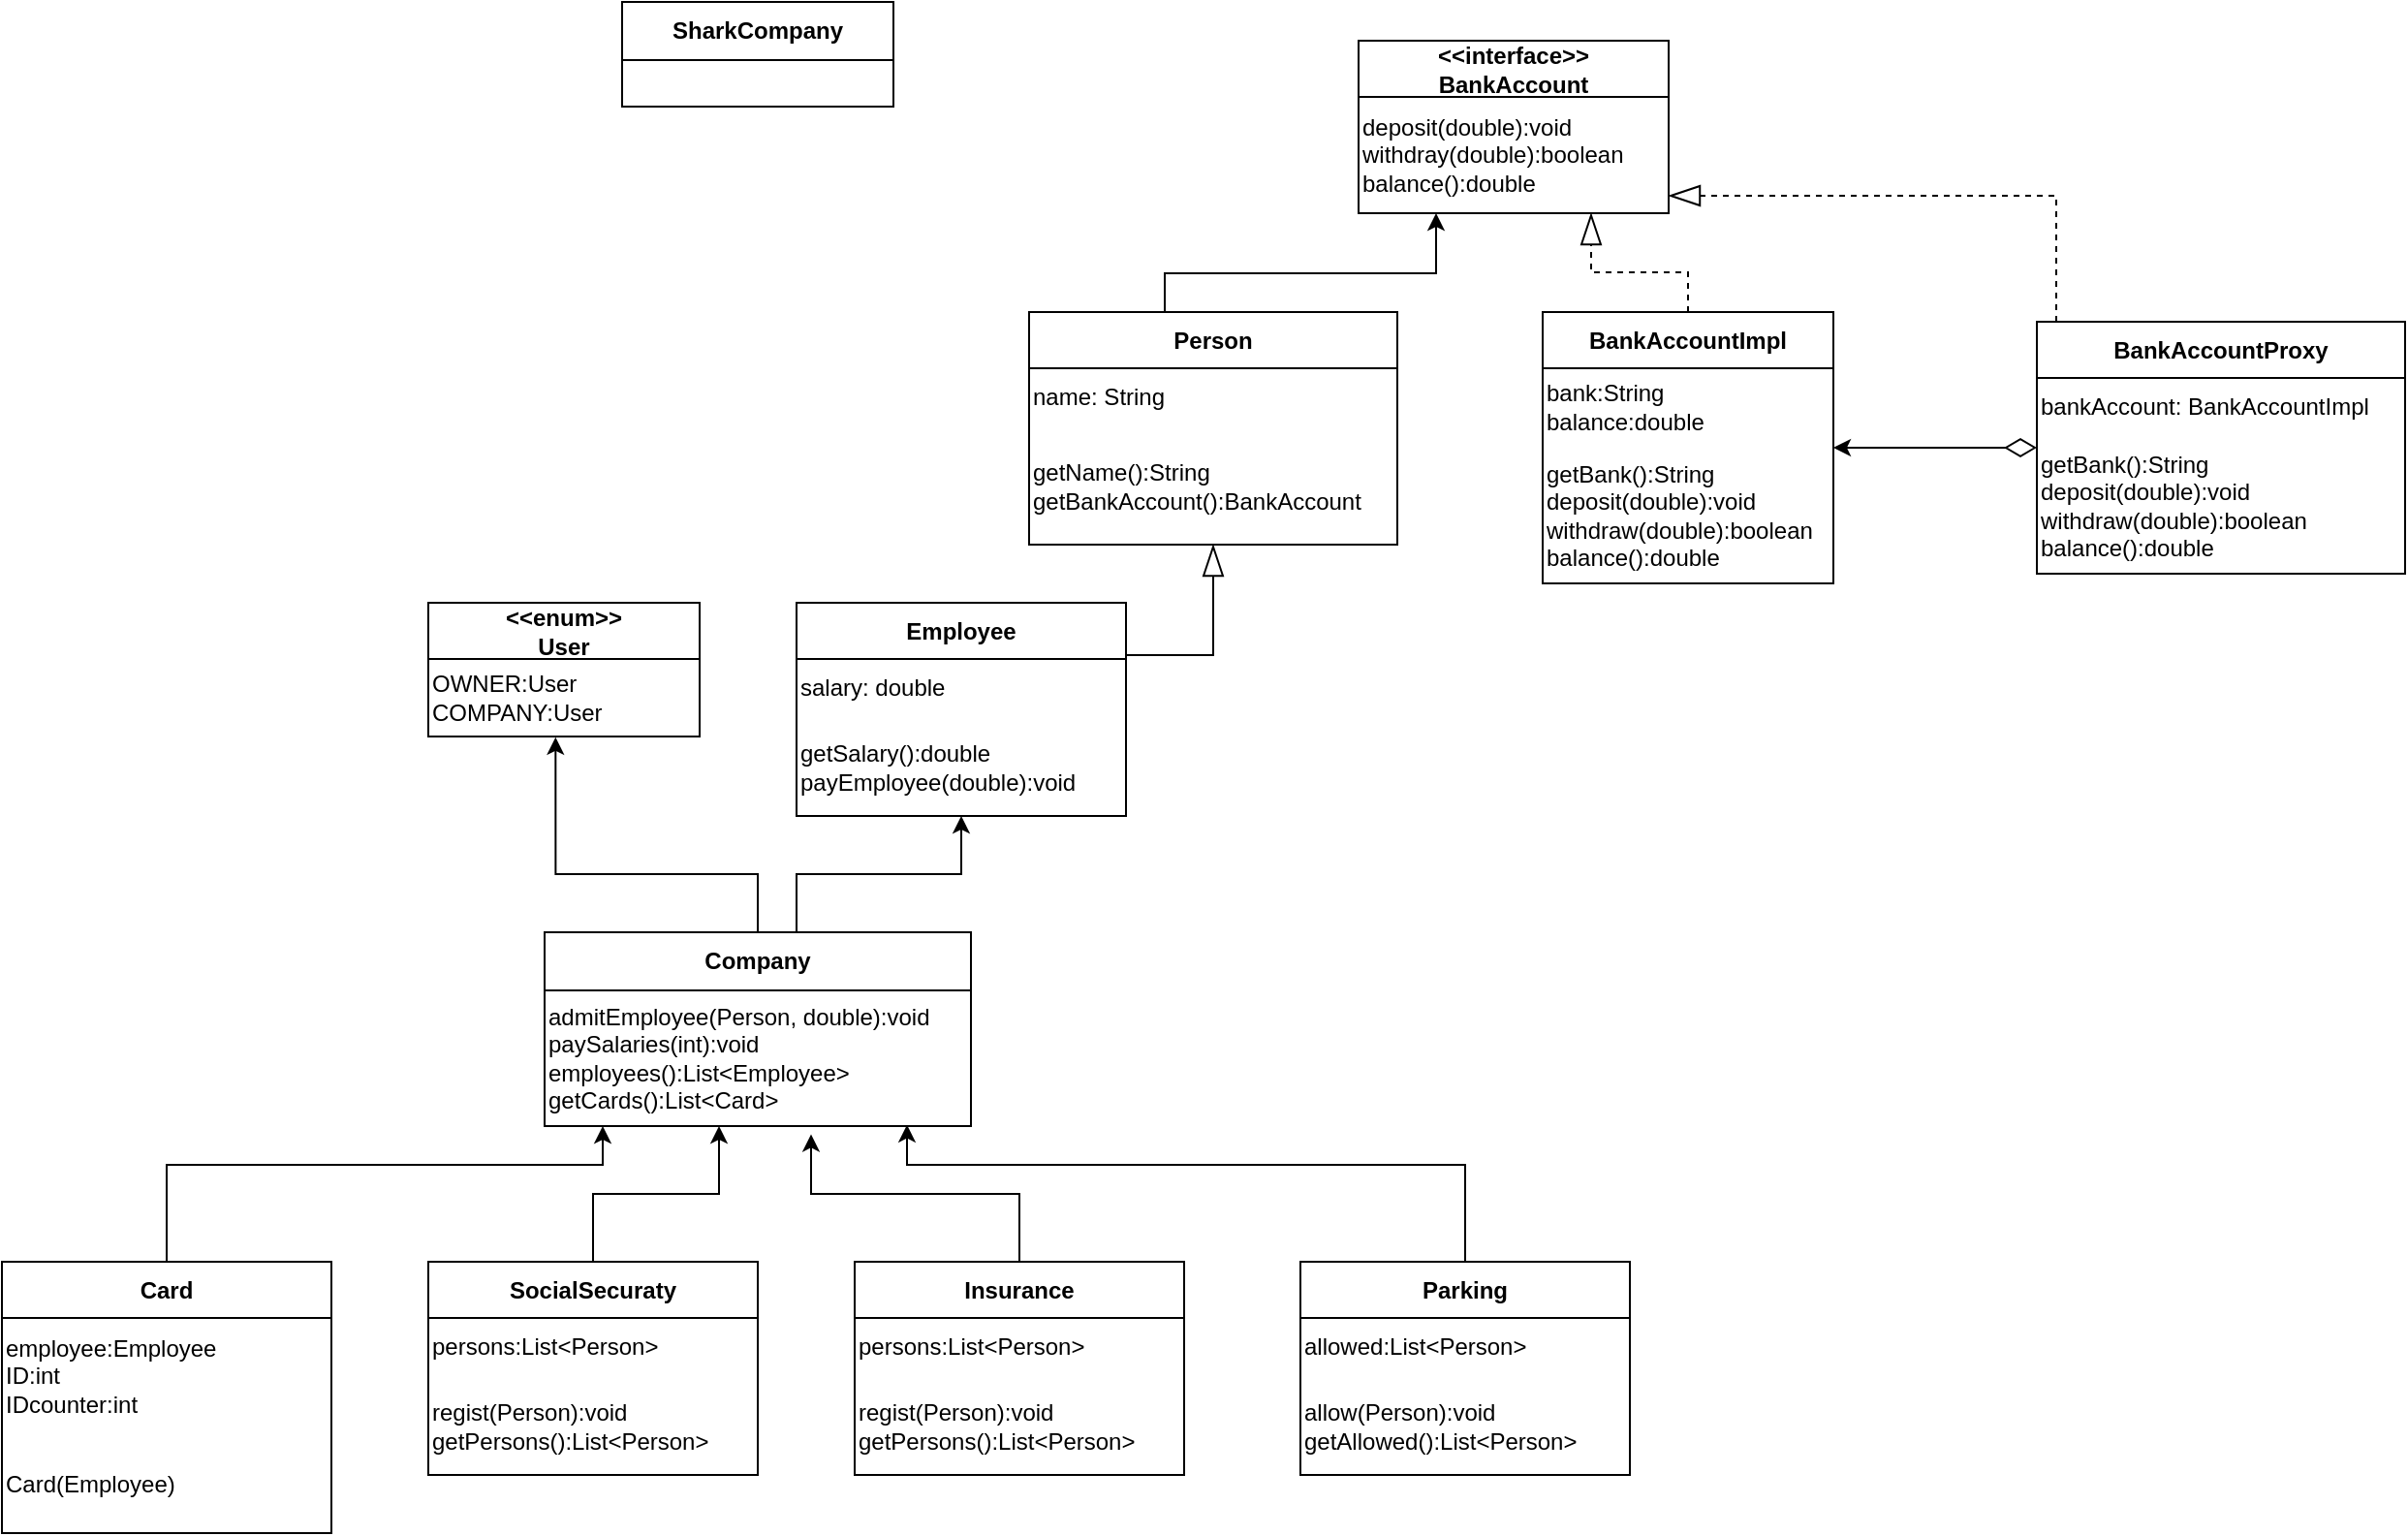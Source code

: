 <mxfile version="21.2.6" type="device">
  <diagram name="Página-1" id="D9uvFfJgS77YhNUM_sig">
    <mxGraphModel dx="2219" dy="545" grid="1" gridSize="10" guides="1" tooltips="1" connect="1" arrows="1" fold="1" page="1" pageScale="1" pageWidth="1169" pageHeight="827" math="0" shadow="0">
      <root>
        <mxCell id="0" />
        <mxCell id="1" parent="0" />
        <mxCell id="Nxu_kNcdlmn7Z0-VwIOJ-1" value="&amp;lt;&amp;lt;interface&amp;gt;&amp;gt;&lt;br&gt;BankAccount" style="swimlane;fontStyle=1;align=center;verticalAlign=middle;childLayout=stackLayout;horizontal=1;startSize=29;horizontalStack=0;resizeParent=1;resizeParentMax=0;resizeLast=0;collapsible=0;marginBottom=0;html=1;whiteSpace=wrap;" vertex="1" parent="1">
          <mxGeometry x="490" y="80" width="160" height="89" as="geometry" />
        </mxCell>
        <mxCell id="Nxu_kNcdlmn7Z0-VwIOJ-2" value="deposit(double):void&lt;br&gt;withdray(double):boolean&lt;br&gt;balance():double" style="text;html=1;align=left;verticalAlign=middle;resizable=0;points=[];autosize=1;strokeColor=none;fillColor=none;" vertex="1" parent="Nxu_kNcdlmn7Z0-VwIOJ-1">
          <mxGeometry y="29" width="160" height="60" as="geometry" />
        </mxCell>
        <mxCell id="Nxu_kNcdlmn7Z0-VwIOJ-3" style="edgeStyle=orthogonalEdgeStyle;rounded=0;orthogonalLoop=1;jettySize=auto;html=1;entryX=0.75;entryY=1;entryDx=0;entryDy=0;dashed=1;endArrow=blockThin;endFill=0;endSize=14;" edge="1" parent="1" source="Nxu_kNcdlmn7Z0-VwIOJ-4" target="Nxu_kNcdlmn7Z0-VwIOJ-1">
          <mxGeometry relative="1" as="geometry" />
        </mxCell>
        <mxCell id="Nxu_kNcdlmn7Z0-VwIOJ-4" value="BankAccountImpl" style="swimlane;fontStyle=1;align=center;verticalAlign=middle;childLayout=stackLayout;horizontal=1;startSize=29;horizontalStack=0;resizeParent=1;resizeParentMax=0;resizeLast=0;collapsible=0;marginBottom=0;html=1;whiteSpace=wrap;" vertex="1" parent="1">
          <mxGeometry x="585" y="220" width="150" height="140" as="geometry" />
        </mxCell>
        <mxCell id="Nxu_kNcdlmn7Z0-VwIOJ-5" value="bank:String&lt;br&gt;balance:double" style="text;html=1;align=left;verticalAlign=middle;resizable=0;points=[];autosize=1;strokeColor=none;fillColor=none;" vertex="1" parent="Nxu_kNcdlmn7Z0-VwIOJ-4">
          <mxGeometry y="29" width="150" height="40" as="geometry" />
        </mxCell>
        <mxCell id="Nxu_kNcdlmn7Z0-VwIOJ-6" value="getBank():String&lt;br&gt;deposit(double):void&lt;br&gt;withdraw(double):boolean&lt;br&gt;balance():double&lt;br&gt;" style="text;html=1;strokeColor=none;fillColor=none;align=left;verticalAlign=middle;whiteSpace=wrap;rounded=0;" vertex="1" parent="Nxu_kNcdlmn7Z0-VwIOJ-4">
          <mxGeometry y="69" width="150" height="71" as="geometry" />
        </mxCell>
        <mxCell id="Nxu_kNcdlmn7Z0-VwIOJ-7" style="edgeStyle=orthogonalEdgeStyle;rounded=0;orthogonalLoop=1;jettySize=auto;html=1;dashed=1;endArrow=blockThin;endFill=0;endSize=14;" edge="1" parent="1" source="Nxu_kNcdlmn7Z0-VwIOJ-9" target="Nxu_kNcdlmn7Z0-VwIOJ-1">
          <mxGeometry relative="1" as="geometry">
            <Array as="points">
              <mxPoint x="850" y="160" />
              <mxPoint x="620" y="160" />
            </Array>
          </mxGeometry>
        </mxCell>
        <mxCell id="Nxu_kNcdlmn7Z0-VwIOJ-8" style="edgeStyle=orthogonalEdgeStyle;rounded=0;orthogonalLoop=1;jettySize=auto;html=1;entryX=1;entryY=0.5;entryDx=0;entryDy=0;startArrow=diamondThin;startFill=0;startSize=14;" edge="1" parent="1" source="Nxu_kNcdlmn7Z0-VwIOJ-9" target="Nxu_kNcdlmn7Z0-VwIOJ-4">
          <mxGeometry relative="1" as="geometry" />
        </mxCell>
        <mxCell id="Nxu_kNcdlmn7Z0-VwIOJ-9" value="BankAccountProxy" style="swimlane;fontStyle=1;align=center;verticalAlign=middle;childLayout=stackLayout;horizontal=1;startSize=29;horizontalStack=0;resizeParent=1;resizeParentMax=0;resizeLast=0;collapsible=0;marginBottom=0;html=1;whiteSpace=wrap;" vertex="1" parent="1">
          <mxGeometry x="840" y="225" width="190" height="130" as="geometry" />
        </mxCell>
        <mxCell id="Nxu_kNcdlmn7Z0-VwIOJ-10" value="bankAccount: BankAccountImpl" style="text;html=1;align=left;verticalAlign=middle;resizable=0;points=[];autosize=1;strokeColor=none;fillColor=none;" vertex="1" parent="Nxu_kNcdlmn7Z0-VwIOJ-9">
          <mxGeometry y="29" width="190" height="30" as="geometry" />
        </mxCell>
        <mxCell id="Nxu_kNcdlmn7Z0-VwIOJ-11" value="getBank():String&lt;br style=&quot;border-color: var(--border-color);&quot;&gt;deposit(double):void&lt;br style=&quot;border-color: var(--border-color);&quot;&gt;withdraw(double):boolean&lt;br style=&quot;border-color: var(--border-color);&quot;&gt;balance():double" style="text;html=1;strokeColor=none;fillColor=none;align=left;verticalAlign=middle;whiteSpace=wrap;rounded=0;" vertex="1" parent="Nxu_kNcdlmn7Z0-VwIOJ-9">
          <mxGeometry y="59" width="190" height="71" as="geometry" />
        </mxCell>
        <mxCell id="Nxu_kNcdlmn7Z0-VwIOJ-12" style="edgeStyle=orthogonalEdgeStyle;rounded=0;orthogonalLoop=1;jettySize=auto;html=1;entryX=0.25;entryY=1;entryDx=0;entryDy=0;" edge="1" parent="1" source="Nxu_kNcdlmn7Z0-VwIOJ-13" target="Nxu_kNcdlmn7Z0-VwIOJ-1">
          <mxGeometry relative="1" as="geometry">
            <Array as="points">
              <mxPoint x="390" y="200" />
              <mxPoint x="530" y="200" />
            </Array>
          </mxGeometry>
        </mxCell>
        <mxCell id="Nxu_kNcdlmn7Z0-VwIOJ-13" value="Person" style="swimlane;fontStyle=1;align=center;verticalAlign=middle;childLayout=stackLayout;horizontal=1;startSize=29;horizontalStack=0;resizeParent=1;resizeParentMax=0;resizeLast=0;collapsible=0;marginBottom=0;html=1;whiteSpace=wrap;" vertex="1" parent="1">
          <mxGeometry x="320" y="220" width="190" height="120" as="geometry" />
        </mxCell>
        <mxCell id="Nxu_kNcdlmn7Z0-VwIOJ-14" value="name: String" style="text;html=1;align=left;verticalAlign=middle;resizable=0;points=[];autosize=1;strokeColor=none;fillColor=none;" vertex="1" parent="Nxu_kNcdlmn7Z0-VwIOJ-13">
          <mxGeometry y="29" width="190" height="30" as="geometry" />
        </mxCell>
        <mxCell id="Nxu_kNcdlmn7Z0-VwIOJ-15" value="getName():String&lt;br&gt;getBankAccount():BankAccount" style="text;html=1;strokeColor=none;fillColor=none;align=left;verticalAlign=middle;whiteSpace=wrap;rounded=0;" vertex="1" parent="Nxu_kNcdlmn7Z0-VwIOJ-13">
          <mxGeometry y="59" width="190" height="61" as="geometry" />
        </mxCell>
        <mxCell id="Nxu_kNcdlmn7Z0-VwIOJ-16" style="edgeStyle=orthogonalEdgeStyle;rounded=0;orthogonalLoop=1;jettySize=auto;html=1;entryX=0.5;entryY=1;entryDx=0;entryDy=0;endArrow=blockThin;endFill=0;endSize=14;" edge="1" parent="1" source="Nxu_kNcdlmn7Z0-VwIOJ-17" target="Nxu_kNcdlmn7Z0-VwIOJ-13">
          <mxGeometry relative="1" as="geometry">
            <Array as="points">
              <mxPoint x="415" y="397" />
            </Array>
          </mxGeometry>
        </mxCell>
        <mxCell id="Nxu_kNcdlmn7Z0-VwIOJ-17" value="Employee" style="swimlane;fontStyle=1;align=center;verticalAlign=middle;childLayout=stackLayout;horizontal=1;startSize=29;horizontalStack=0;resizeParent=1;resizeParentMax=0;resizeLast=0;collapsible=0;marginBottom=0;html=1;whiteSpace=wrap;" vertex="1" parent="1">
          <mxGeometry x="200" y="370" width="170" height="110" as="geometry" />
        </mxCell>
        <mxCell id="Nxu_kNcdlmn7Z0-VwIOJ-18" value="salary: double" style="text;html=1;align=left;verticalAlign=middle;resizable=0;points=[];autosize=1;strokeColor=none;fillColor=none;" vertex="1" parent="Nxu_kNcdlmn7Z0-VwIOJ-17">
          <mxGeometry y="29" width="170" height="30" as="geometry" />
        </mxCell>
        <mxCell id="Nxu_kNcdlmn7Z0-VwIOJ-19" value="getSalary():double&lt;br&gt;payEmployee(double):void" style="text;html=1;strokeColor=none;fillColor=none;align=left;verticalAlign=middle;whiteSpace=wrap;rounded=0;" vertex="1" parent="Nxu_kNcdlmn7Z0-VwIOJ-17">
          <mxGeometry y="59" width="170" height="51" as="geometry" />
        </mxCell>
        <mxCell id="Nxu_kNcdlmn7Z0-VwIOJ-28" style="edgeStyle=orthogonalEdgeStyle;rounded=0;orthogonalLoop=1;jettySize=auto;html=1;entryX=0.469;entryY=1.01;entryDx=0;entryDy=0;entryPerimeter=0;" edge="1" parent="1" source="Nxu_kNcdlmn7Z0-VwIOJ-22" target="Nxu_kNcdlmn7Z0-VwIOJ-25">
          <mxGeometry relative="1" as="geometry">
            <Array as="points">
              <mxPoint x="180" y="510" />
              <mxPoint x="76" y="510" />
            </Array>
          </mxGeometry>
        </mxCell>
        <mxCell id="Nxu_kNcdlmn7Z0-VwIOJ-29" style="edgeStyle=orthogonalEdgeStyle;rounded=0;orthogonalLoop=1;jettySize=auto;html=1;" edge="1" parent="1" source="Nxu_kNcdlmn7Z0-VwIOJ-22" target="Nxu_kNcdlmn7Z0-VwIOJ-17">
          <mxGeometry relative="1" as="geometry">
            <Array as="points">
              <mxPoint x="200" y="510" />
              <mxPoint x="285" y="510" />
            </Array>
          </mxGeometry>
        </mxCell>
        <mxCell id="Nxu_kNcdlmn7Z0-VwIOJ-22" value="Company" style="swimlane;fontStyle=1;align=center;verticalAlign=middle;childLayout=stackLayout;horizontal=1;startSize=30;horizontalStack=0;resizeParent=1;resizeParentMax=0;resizeLast=0;collapsible=0;marginBottom=0;html=1;whiteSpace=wrap;" vertex="1" parent="1">
          <mxGeometry x="70" y="540" width="220" height="100" as="geometry" />
        </mxCell>
        <mxCell id="Nxu_kNcdlmn7Z0-VwIOJ-23" value="admitEmployee(Person, double):void&lt;br&gt;paySalaries(int):void&lt;br&gt;employees():List&amp;lt;Employee&amp;gt;&lt;br&gt;getCards():List&amp;lt;Card&amp;gt;" style="text;html=1;align=left;verticalAlign=middle;resizable=0;points=[];autosize=1;strokeColor=none;fillColor=none;" vertex="1" parent="Nxu_kNcdlmn7Z0-VwIOJ-22">
          <mxGeometry y="30" width="220" height="70" as="geometry" />
        </mxCell>
        <mxCell id="Nxu_kNcdlmn7Z0-VwIOJ-24" value="&amp;lt;&amp;lt;enum&amp;gt;&amp;gt;&lt;br&gt;User" style="swimlane;fontStyle=1;align=center;verticalAlign=middle;childLayout=stackLayout;horizontal=1;startSize=29;horizontalStack=0;resizeParent=1;resizeParentMax=0;resizeLast=0;collapsible=0;marginBottom=0;html=1;whiteSpace=wrap;" vertex="1" parent="1">
          <mxGeometry x="10" y="370" width="140" height="69" as="geometry" />
        </mxCell>
        <mxCell id="Nxu_kNcdlmn7Z0-VwIOJ-25" value="OWNER:User&lt;br&gt;COMPANY:User" style="text;html=1;align=left;verticalAlign=middle;resizable=0;points=[];autosize=1;strokeColor=none;fillColor=none;" vertex="1" parent="Nxu_kNcdlmn7Z0-VwIOJ-24">
          <mxGeometry y="29" width="140" height="40" as="geometry" />
        </mxCell>
        <mxCell id="Nxu_kNcdlmn7Z0-VwIOJ-26" value="SharkCompany" style="swimlane;fontStyle=1;align=center;verticalAlign=middle;childLayout=stackLayout;horizontal=1;startSize=30;horizontalStack=0;resizeParent=1;resizeParentMax=0;resizeLast=0;collapsible=0;marginBottom=0;html=1;whiteSpace=wrap;" vertex="1" parent="1">
          <mxGeometry x="110" y="60" width="140" height="54" as="geometry" />
        </mxCell>
        <mxCell id="Nxu_kNcdlmn7Z0-VwIOJ-47" style="edgeStyle=orthogonalEdgeStyle;rounded=0;orthogonalLoop=1;jettySize=auto;html=1;" edge="1" parent="1" source="Nxu_kNcdlmn7Z0-VwIOJ-31" target="Nxu_kNcdlmn7Z0-VwIOJ-23">
          <mxGeometry relative="1" as="geometry">
            <Array as="points">
              <mxPoint x="95" y="675" />
              <mxPoint x="160" y="675" />
            </Array>
          </mxGeometry>
        </mxCell>
        <mxCell id="Nxu_kNcdlmn7Z0-VwIOJ-31" value="SocialSecuraty" style="swimlane;fontStyle=1;align=center;verticalAlign=middle;childLayout=stackLayout;horizontal=1;startSize=29;horizontalStack=0;resizeParent=1;resizeParentMax=0;resizeLast=0;collapsible=0;marginBottom=0;html=1;whiteSpace=wrap;" vertex="1" parent="1">
          <mxGeometry x="10" y="710" width="170" height="110" as="geometry" />
        </mxCell>
        <mxCell id="Nxu_kNcdlmn7Z0-VwIOJ-32" value="persons:List&amp;lt;Person&amp;gt;" style="text;html=1;align=left;verticalAlign=middle;resizable=0;points=[];autosize=1;strokeColor=none;fillColor=none;" vertex="1" parent="Nxu_kNcdlmn7Z0-VwIOJ-31">
          <mxGeometry y="29" width="170" height="30" as="geometry" />
        </mxCell>
        <mxCell id="Nxu_kNcdlmn7Z0-VwIOJ-33" value="regist(Person):void&lt;br&gt;getPersons():List&amp;lt;Person&amp;gt;" style="text;html=1;strokeColor=none;fillColor=none;align=left;verticalAlign=middle;whiteSpace=wrap;rounded=0;" vertex="1" parent="Nxu_kNcdlmn7Z0-VwIOJ-31">
          <mxGeometry y="59" width="170" height="51" as="geometry" />
        </mxCell>
        <mxCell id="Nxu_kNcdlmn7Z0-VwIOJ-48" style="edgeStyle=orthogonalEdgeStyle;rounded=0;orthogonalLoop=1;jettySize=auto;html=1;entryX=0.625;entryY=1.06;entryDx=0;entryDy=0;entryPerimeter=0;" edge="1" parent="1" source="Nxu_kNcdlmn7Z0-VwIOJ-34" target="Nxu_kNcdlmn7Z0-VwIOJ-23">
          <mxGeometry relative="1" as="geometry" />
        </mxCell>
        <mxCell id="Nxu_kNcdlmn7Z0-VwIOJ-34" value="Insurance" style="swimlane;fontStyle=1;align=center;verticalAlign=middle;childLayout=stackLayout;horizontal=1;startSize=29;horizontalStack=0;resizeParent=1;resizeParentMax=0;resizeLast=0;collapsible=0;marginBottom=0;html=1;whiteSpace=wrap;" vertex="1" parent="1">
          <mxGeometry x="230" y="710" width="170" height="110" as="geometry" />
        </mxCell>
        <mxCell id="Nxu_kNcdlmn7Z0-VwIOJ-35" value="persons:List&amp;lt;Person&amp;gt;" style="text;html=1;align=left;verticalAlign=middle;resizable=0;points=[];autosize=1;strokeColor=none;fillColor=none;" vertex="1" parent="Nxu_kNcdlmn7Z0-VwIOJ-34">
          <mxGeometry y="29" width="170" height="30" as="geometry" />
        </mxCell>
        <mxCell id="Nxu_kNcdlmn7Z0-VwIOJ-36" value="regist(Person):void&lt;br&gt;getPersons():List&amp;lt;Person&amp;gt;" style="text;html=1;strokeColor=none;fillColor=none;align=left;verticalAlign=middle;whiteSpace=wrap;rounded=0;" vertex="1" parent="Nxu_kNcdlmn7Z0-VwIOJ-34">
          <mxGeometry y="59" width="170" height="51" as="geometry" />
        </mxCell>
        <mxCell id="Nxu_kNcdlmn7Z0-VwIOJ-49" style="edgeStyle=orthogonalEdgeStyle;rounded=0;orthogonalLoop=1;jettySize=auto;html=1;entryX=0.85;entryY=0.991;entryDx=0;entryDy=0;entryPerimeter=0;" edge="1" parent="1" source="Nxu_kNcdlmn7Z0-VwIOJ-37" target="Nxu_kNcdlmn7Z0-VwIOJ-23">
          <mxGeometry relative="1" as="geometry">
            <Array as="points">
              <mxPoint x="545" y="660" />
              <mxPoint x="257" y="660" />
            </Array>
          </mxGeometry>
        </mxCell>
        <mxCell id="Nxu_kNcdlmn7Z0-VwIOJ-37" value="Parking" style="swimlane;fontStyle=1;align=center;verticalAlign=middle;childLayout=stackLayout;horizontal=1;startSize=29;horizontalStack=0;resizeParent=1;resizeParentMax=0;resizeLast=0;collapsible=0;marginBottom=0;html=1;whiteSpace=wrap;" vertex="1" parent="1">
          <mxGeometry x="460" y="710" width="170" height="110" as="geometry" />
        </mxCell>
        <mxCell id="Nxu_kNcdlmn7Z0-VwIOJ-38" value="allowed:List&amp;lt;Person&amp;gt;" style="text;html=1;align=left;verticalAlign=middle;resizable=0;points=[];autosize=1;strokeColor=none;fillColor=none;" vertex="1" parent="Nxu_kNcdlmn7Z0-VwIOJ-37">
          <mxGeometry y="29" width="170" height="30" as="geometry" />
        </mxCell>
        <mxCell id="Nxu_kNcdlmn7Z0-VwIOJ-39" value="allow(Person):void&lt;br&gt;getAllowed():List&amp;lt;Person&amp;gt;" style="text;html=1;strokeColor=none;fillColor=none;align=left;verticalAlign=middle;whiteSpace=wrap;rounded=0;" vertex="1" parent="Nxu_kNcdlmn7Z0-VwIOJ-37">
          <mxGeometry y="59" width="170" height="51" as="geometry" />
        </mxCell>
        <mxCell id="Nxu_kNcdlmn7Z0-VwIOJ-45" style="edgeStyle=orthogonalEdgeStyle;rounded=0;orthogonalLoop=1;jettySize=auto;html=1;" edge="1" parent="1" source="Nxu_kNcdlmn7Z0-VwIOJ-42" target="Nxu_kNcdlmn7Z0-VwIOJ-23">
          <mxGeometry relative="1" as="geometry">
            <Array as="points">
              <mxPoint x="-125" y="660" />
              <mxPoint x="100" y="660" />
            </Array>
          </mxGeometry>
        </mxCell>
        <mxCell id="Nxu_kNcdlmn7Z0-VwIOJ-42" value="Card" style="swimlane;fontStyle=1;align=center;verticalAlign=middle;childLayout=stackLayout;horizontal=1;startSize=29;horizontalStack=0;resizeParent=1;resizeParentMax=0;resizeLast=0;collapsible=0;marginBottom=0;html=1;whiteSpace=wrap;" vertex="1" parent="1">
          <mxGeometry x="-210" y="710" width="170" height="140" as="geometry" />
        </mxCell>
        <mxCell id="Nxu_kNcdlmn7Z0-VwIOJ-43" value="employee:Employee&lt;br&gt;ID:int&lt;br&gt;IDcounter:int" style="text;html=1;align=left;verticalAlign=middle;resizable=0;points=[];autosize=1;strokeColor=none;fillColor=none;" vertex="1" parent="Nxu_kNcdlmn7Z0-VwIOJ-42">
          <mxGeometry y="29" width="170" height="60" as="geometry" />
        </mxCell>
        <mxCell id="Nxu_kNcdlmn7Z0-VwIOJ-44" value="Card(Employee)" style="text;html=1;strokeColor=none;fillColor=none;align=left;verticalAlign=middle;whiteSpace=wrap;rounded=0;" vertex="1" parent="Nxu_kNcdlmn7Z0-VwIOJ-42">
          <mxGeometry y="89" width="170" height="51" as="geometry" />
        </mxCell>
      </root>
    </mxGraphModel>
  </diagram>
</mxfile>
